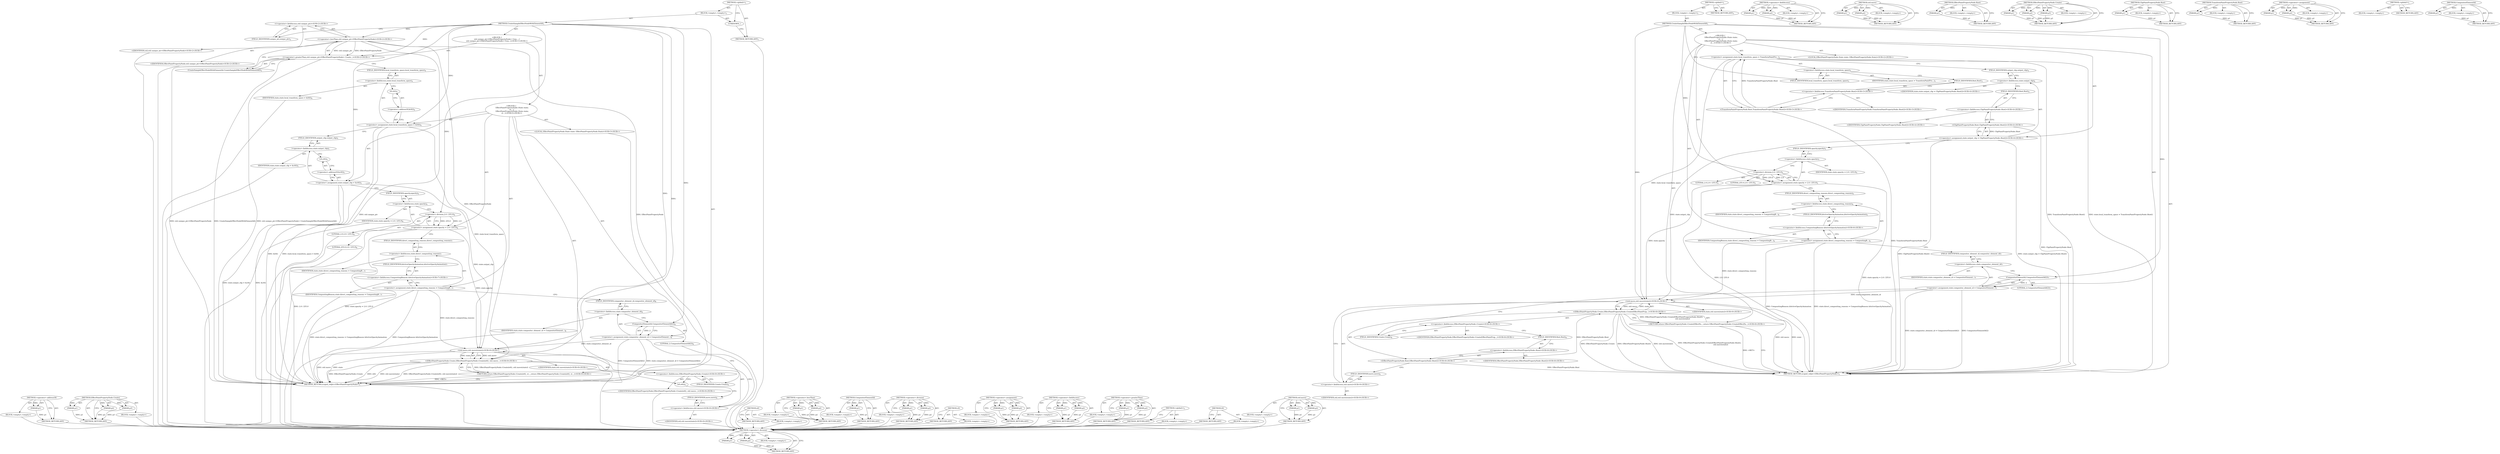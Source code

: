 digraph "std.move" {
vulnerable_106 [label=<(METHOD,&lt;operator&gt;.division)>];
vulnerable_107 [label=<(PARAM,p1)>];
vulnerable_108 [label=<(PARAM,p2)>];
vulnerable_109 [label=<(BLOCK,&lt;empty&gt;,&lt;empty&gt;)>];
vulnerable_110 [label=<(METHOD_RETURN,ANY)>];
vulnerable_6 [label=<(METHOD,&lt;global&gt;)<SUB>1</SUB>>];
vulnerable_7 [label=<(BLOCK,&lt;empty&gt;,&lt;empty&gt;)<SUB>1</SUB>>];
vulnerable_8 [label=<(METHOD,CreateSampleEffectNodeWithElementId)<SUB>1</SUB>>];
vulnerable_9 [label="<(BLOCK,{
   EffectPaintPropertyNode::State state;
  st...,{
   EffectPaintPropertyNode::State state;
  st...)<SUB>1</SUB>>"];
vulnerable_10 [label="<(LOCAL,EffectPaintPropertyNode.State state: EffectPaintPropertyNode.State)<SUB>2</SUB>>"];
vulnerable_11 [label=<(&lt;operator&gt;.assignment,state.local_transform_space = TransformPaintPro...)<SUB>3</SUB>>];
vulnerable_12 [label=<(&lt;operator&gt;.fieldAccess,state.local_transform_space)<SUB>3</SUB>>];
vulnerable_13 [label=<(IDENTIFIER,state,state.local_transform_space = TransformPaintPro...)<SUB>3</SUB>>];
vulnerable_14 [label=<(FIELD_IDENTIFIER,local_transform_space,local_transform_space)<SUB>3</SUB>>];
vulnerable_15 [label="<(TransformPaintPropertyNode.Root,TransformPaintPropertyNode::Root())<SUB>3</SUB>>"];
vulnerable_16 [label="<(&lt;operator&gt;.fieldAccess,TransformPaintPropertyNode::Root)<SUB>3</SUB>>"];
vulnerable_17 [label="<(IDENTIFIER,TransformPaintPropertyNode,TransformPaintPropertyNode::Root())<SUB>3</SUB>>"];
vulnerable_18 [label=<(FIELD_IDENTIFIER,Root,Root)<SUB>3</SUB>>];
vulnerable_19 [label="<(&lt;operator&gt;.assignment,state.output_clip = ClipPaintPropertyNode::Root())<SUB>4</SUB>>"];
vulnerable_20 [label=<(&lt;operator&gt;.fieldAccess,state.output_clip)<SUB>4</SUB>>];
vulnerable_21 [label="<(IDENTIFIER,state,state.output_clip = ClipPaintPropertyNode::Root())<SUB>4</SUB>>"];
vulnerable_22 [label=<(FIELD_IDENTIFIER,output_clip,output_clip)<SUB>4</SUB>>];
vulnerable_23 [label="<(ClipPaintPropertyNode.Root,ClipPaintPropertyNode::Root())<SUB>4</SUB>>"];
vulnerable_24 [label="<(&lt;operator&gt;.fieldAccess,ClipPaintPropertyNode::Root)<SUB>4</SUB>>"];
vulnerable_25 [label="<(IDENTIFIER,ClipPaintPropertyNode,ClipPaintPropertyNode::Root())<SUB>4</SUB>>"];
vulnerable_26 [label=<(FIELD_IDENTIFIER,Root,Root)<SUB>4</SUB>>];
vulnerable_27 [label=<(&lt;operator&gt;.assignment,state.opacity = 2.0 / 255.0)<SUB>5</SUB>>];
vulnerable_28 [label=<(&lt;operator&gt;.fieldAccess,state.opacity)<SUB>5</SUB>>];
vulnerable_29 [label=<(IDENTIFIER,state,state.opacity = 2.0 / 255.0)<SUB>5</SUB>>];
vulnerable_30 [label=<(FIELD_IDENTIFIER,opacity,opacity)<SUB>5</SUB>>];
vulnerable_31 [label=<(&lt;operator&gt;.division,2.0 / 255.0)<SUB>5</SUB>>];
vulnerable_32 [label=<(LITERAL,2.0,2.0 / 255.0)<SUB>5</SUB>>];
vulnerable_33 [label=<(LITERAL,255.0,2.0 / 255.0)<SUB>5</SUB>>];
vulnerable_34 [label=<(&lt;operator&gt;.assignment,state.direct_compositing_reasons = CompositingR...)<SUB>6</SUB>>];
vulnerable_35 [label=<(&lt;operator&gt;.fieldAccess,state.direct_compositing_reasons)<SUB>6</SUB>>];
vulnerable_36 [label=<(IDENTIFIER,state,state.direct_compositing_reasons = CompositingR...)<SUB>6</SUB>>];
vulnerable_37 [label=<(FIELD_IDENTIFIER,direct_compositing_reasons,direct_compositing_reasons)<SUB>6</SUB>>];
vulnerable_38 [label="<(&lt;operator&gt;.fieldAccess,CompositingReason::kActiveOpacityAnimation)<SUB>6</SUB>>"];
vulnerable_39 [label=<(IDENTIFIER,CompositingReason,state.direct_compositing_reasons = CompositingR...)<SUB>6</SUB>>];
vulnerable_40 [label=<(FIELD_IDENTIFIER,kActiveOpacityAnimation,kActiveOpacityAnimation)<SUB>6</SUB>>];
vulnerable_41 [label=<(&lt;operator&gt;.assignment,state.compositor_element_id = CompositorElement...)<SUB>7</SUB>>];
vulnerable_42 [label=<(&lt;operator&gt;.fieldAccess,state.compositor_element_id)<SUB>7</SUB>>];
vulnerable_43 [label=<(IDENTIFIER,state,state.compositor_element_id = CompositorElement...)<SUB>7</SUB>>];
vulnerable_44 [label=<(FIELD_IDENTIFIER,compositor_element_id,compositor_element_id)<SUB>7</SUB>>];
vulnerable_45 [label=<(CompositorElementId,CompositorElementId(2))<SUB>7</SUB>>];
vulnerable_46 [label=<(LITERAL,2,CompositorElementId(2))<SUB>7</SUB>>];
vulnerable_47 [label="<(RETURN,return EffectPaintPropertyNode::Create(EffectPa...,return EffectPaintPropertyNode::Create(EffectPa...)<SUB>8</SUB>>"];
vulnerable_48 [label="<(EffectPaintPropertyNode.Create,EffectPaintPropertyNode::Create(EffectPaintProp...)<SUB>8</SUB>>"];
vulnerable_49 [label="<(&lt;operator&gt;.fieldAccess,EffectPaintPropertyNode::Create)<SUB>8</SUB>>"];
vulnerable_50 [label="<(IDENTIFIER,EffectPaintPropertyNode,EffectPaintPropertyNode::Create(EffectPaintProp...)<SUB>8</SUB>>"];
vulnerable_51 [label=<(FIELD_IDENTIFIER,Create,Create)<SUB>8</SUB>>];
vulnerable_52 [label="<(EffectPaintPropertyNode.Root,EffectPaintPropertyNode::Root())<SUB>8</SUB>>"];
vulnerable_53 [label="<(&lt;operator&gt;.fieldAccess,EffectPaintPropertyNode::Root)<SUB>8</SUB>>"];
vulnerable_54 [label="<(IDENTIFIER,EffectPaintPropertyNode,EffectPaintPropertyNode::Root())<SUB>8</SUB>>"];
vulnerable_55 [label=<(FIELD_IDENTIFIER,Root,Root)<SUB>8</SUB>>];
vulnerable_56 [label="<(std.move,std::move(state))<SUB>9</SUB>>"];
vulnerable_57 [label="<(&lt;operator&gt;.fieldAccess,std::move)<SUB>9</SUB>>"];
vulnerable_58 [label="<(IDENTIFIER,std,std::move(state))<SUB>9</SUB>>"];
vulnerable_59 [label=<(FIELD_IDENTIFIER,move,move)<SUB>9</SUB>>];
vulnerable_60 [label="<(IDENTIFIER,state,std::move(state))<SUB>9</SUB>>"];
vulnerable_61 [label=<(METHOD_RETURN,scoped_refptr&lt;EffectPaintPropertyNode&gt;)<SUB>1</SUB>>];
vulnerable_63 [label=<(METHOD_RETURN,ANY)<SUB>1</SUB>>];
vulnerable_93 [label=<(METHOD,&lt;operator&gt;.fieldAccess)>];
vulnerable_94 [label=<(PARAM,p1)>];
vulnerable_95 [label=<(PARAM,p2)>];
vulnerable_96 [label=<(BLOCK,&lt;empty&gt;,&lt;empty&gt;)>];
vulnerable_97 [label=<(METHOD_RETURN,ANY)>];
vulnerable_125 [label=<(METHOD,std.move)>];
vulnerable_126 [label=<(PARAM,p1)>];
vulnerable_127 [label=<(PARAM,p2)>];
vulnerable_128 [label=<(BLOCK,&lt;empty&gt;,&lt;empty&gt;)>];
vulnerable_129 [label=<(METHOD_RETURN,ANY)>];
vulnerable_121 [label=<(METHOD,EffectPaintPropertyNode.Root)>];
vulnerable_122 [label=<(PARAM,p1)>];
vulnerable_123 [label=<(BLOCK,&lt;empty&gt;,&lt;empty&gt;)>];
vulnerable_124 [label=<(METHOD_RETURN,ANY)>];
vulnerable_115 [label=<(METHOD,EffectPaintPropertyNode.Create)>];
vulnerable_116 [label=<(PARAM,p1)>];
vulnerable_117 [label=<(PARAM,p2)>];
vulnerable_118 [label=<(PARAM,p3)>];
vulnerable_119 [label=<(BLOCK,&lt;empty&gt;,&lt;empty&gt;)>];
vulnerable_120 [label=<(METHOD_RETURN,ANY)>];
vulnerable_102 [label=<(METHOD,ClipPaintPropertyNode.Root)>];
vulnerable_103 [label=<(PARAM,p1)>];
vulnerable_104 [label=<(BLOCK,&lt;empty&gt;,&lt;empty&gt;)>];
vulnerable_105 [label=<(METHOD_RETURN,ANY)>];
vulnerable_98 [label=<(METHOD,TransformPaintPropertyNode.Root)>];
vulnerable_99 [label=<(PARAM,p1)>];
vulnerable_100 [label=<(BLOCK,&lt;empty&gt;,&lt;empty&gt;)>];
vulnerable_101 [label=<(METHOD_RETURN,ANY)>];
vulnerable_88 [label=<(METHOD,&lt;operator&gt;.assignment)>];
vulnerable_89 [label=<(PARAM,p1)>];
vulnerable_90 [label=<(PARAM,p2)>];
vulnerable_91 [label=<(BLOCK,&lt;empty&gt;,&lt;empty&gt;)>];
vulnerable_92 [label=<(METHOD_RETURN,ANY)>];
vulnerable_82 [label=<(METHOD,&lt;global&gt;)<SUB>1</SUB>>];
vulnerable_83 [label=<(BLOCK,&lt;empty&gt;,&lt;empty&gt;)>];
vulnerable_84 [label=<(METHOD_RETURN,ANY)>];
vulnerable_111 [label=<(METHOD,CompositorElementId)>];
vulnerable_112 [label=<(PARAM,p1)>];
vulnerable_113 [label=<(BLOCK,&lt;empty&gt;,&lt;empty&gt;)>];
vulnerable_114 [label=<(METHOD_RETURN,ANY)>];
fixed_108 [label=<(METHOD,&lt;operator&gt;.addressOf)>];
fixed_109 [label=<(PARAM,p1)>];
fixed_110 [label=<(BLOCK,&lt;empty&gt;,&lt;empty&gt;)>];
fixed_111 [label=<(METHOD_RETURN,ANY)>];
fixed_127 [label=<(METHOD,EffectPaintPropertyNode.Create)>];
fixed_128 [label=<(PARAM,p1)>];
fixed_129 [label=<(PARAM,p2)>];
fixed_130 [label=<(PARAM,p3)>];
fixed_131 [label=<(BLOCK,&lt;empty&gt;,&lt;empty&gt;)>];
fixed_132 [label=<(METHOD_RETURN,ANY)>];
fixed_6 [label=<(METHOD,&lt;global&gt;)<SUB>1</SUB>>];
fixed_7 [label=<(BLOCK,&lt;empty&gt;,&lt;empty&gt;)<SUB>1</SUB>>];
fixed_8 [label=<(METHOD,CreateSampleEffectNodeWithElementId)<SUB>1</SUB>>];
fixed_9 [label="<(BLOCK,{
std::unique_ptr&lt;EffectPaintPropertyNode&gt; Crea...,{
std::unique_ptr&lt;EffectPaintPropertyNode&gt; Crea...)<SUB>1</SUB>>"];
fixed_10 [label="<(&lt;operator&gt;.greaterThan,std::unique_ptr&lt;EffectPaintPropertyNode&gt; Create...)<SUB>2</SUB>>"];
fixed_11 [label="<(&lt;operator&gt;.lessThan,std::unique_ptr&lt;EffectPaintPropertyNode)<SUB>2</SUB>>"];
fixed_12 [label="<(&lt;operator&gt;.fieldAccess,std::unique_ptr)<SUB>2</SUB>>"];
fixed_13 [label="<(IDENTIFIER,std,std::unique_ptr&lt;EffectPaintPropertyNode)<SUB>2</SUB>>"];
fixed_14 [label=<(FIELD_IDENTIFIER,unique_ptr,unique_ptr)<SUB>2</SUB>>];
fixed_15 [label="<(IDENTIFIER,EffectPaintPropertyNode,std::unique_ptr&lt;EffectPaintPropertyNode)<SUB>2</SUB>>"];
fixed_16 [label=<(CreateSampleEffectNodeWithElementId,CreateSampleEffectNodeWithElementId())<SUB>2</SUB>>];
fixed_17 [label="<(BLOCK,{
   EffectPaintPropertyNode::State state;
  st...,{
   EffectPaintPropertyNode::State state;
  st...)<SUB>2</SUB>>"];
fixed_18 [label="<(LOCAL,EffectPaintPropertyNode.State state: EffectPaintPropertyNode.State)<SUB>3</SUB>>"];
fixed_19 [label=<(&lt;operator&gt;.assignment,state.local_transform_space = &amp;t0())<SUB>4</SUB>>];
fixed_20 [label=<(&lt;operator&gt;.fieldAccess,state.local_transform_space)<SUB>4</SUB>>];
fixed_21 [label=<(IDENTIFIER,state,state.local_transform_space = &amp;t0())<SUB>4</SUB>>];
fixed_22 [label=<(FIELD_IDENTIFIER,local_transform_space,local_transform_space)<SUB>4</SUB>>];
fixed_23 [label=<(&lt;operator&gt;.addressOf,&amp;t0())<SUB>4</SUB>>];
fixed_24 [label=<(t0,t0())<SUB>4</SUB>>];
fixed_25 [label=<(&lt;operator&gt;.assignment,state.output_clip = &amp;c0())<SUB>5</SUB>>];
fixed_26 [label=<(&lt;operator&gt;.fieldAccess,state.output_clip)<SUB>5</SUB>>];
fixed_27 [label=<(IDENTIFIER,state,state.output_clip = &amp;c0())<SUB>5</SUB>>];
fixed_28 [label=<(FIELD_IDENTIFIER,output_clip,output_clip)<SUB>5</SUB>>];
fixed_29 [label=<(&lt;operator&gt;.addressOf,&amp;c0())<SUB>5</SUB>>];
fixed_30 [label=<(c0,c0())<SUB>5</SUB>>];
fixed_31 [label=<(&lt;operator&gt;.assignment,state.opacity = 2.0 / 255.0)<SUB>6</SUB>>];
fixed_32 [label=<(&lt;operator&gt;.fieldAccess,state.opacity)<SUB>6</SUB>>];
fixed_33 [label=<(IDENTIFIER,state,state.opacity = 2.0 / 255.0)<SUB>6</SUB>>];
fixed_34 [label=<(FIELD_IDENTIFIER,opacity,opacity)<SUB>6</SUB>>];
fixed_35 [label=<(&lt;operator&gt;.division,2.0 / 255.0)<SUB>6</SUB>>];
fixed_36 [label=<(LITERAL,2.0,2.0 / 255.0)<SUB>6</SUB>>];
fixed_37 [label=<(LITERAL,255.0,2.0 / 255.0)<SUB>6</SUB>>];
fixed_38 [label=<(&lt;operator&gt;.assignment,state.direct_compositing_reasons = CompositingR...)<SUB>7</SUB>>];
fixed_39 [label=<(&lt;operator&gt;.fieldAccess,state.direct_compositing_reasons)<SUB>7</SUB>>];
fixed_40 [label=<(IDENTIFIER,state,state.direct_compositing_reasons = CompositingR...)<SUB>7</SUB>>];
fixed_41 [label=<(FIELD_IDENTIFIER,direct_compositing_reasons,direct_compositing_reasons)<SUB>7</SUB>>];
fixed_42 [label="<(&lt;operator&gt;.fieldAccess,CompositingReason::kActiveOpacityAnimation)<SUB>7</SUB>>"];
fixed_43 [label=<(IDENTIFIER,CompositingReason,state.direct_compositing_reasons = CompositingR...)<SUB>7</SUB>>];
fixed_44 [label=<(FIELD_IDENTIFIER,kActiveOpacityAnimation,kActiveOpacityAnimation)<SUB>7</SUB>>];
fixed_45 [label=<(&lt;operator&gt;.assignment,state.compositor_element_id = CompositorElement...)<SUB>8</SUB>>];
fixed_46 [label=<(&lt;operator&gt;.fieldAccess,state.compositor_element_id)<SUB>8</SUB>>];
fixed_47 [label=<(IDENTIFIER,state,state.compositor_element_id = CompositorElement...)<SUB>8</SUB>>];
fixed_48 [label=<(FIELD_IDENTIFIER,compositor_element_id,compositor_element_id)<SUB>8</SUB>>];
fixed_49 [label=<(CompositorElementId,CompositorElementId(2))<SUB>8</SUB>>];
fixed_50 [label=<(LITERAL,2,CompositorElementId(2))<SUB>8</SUB>>];
fixed_51 [label="<(RETURN,return EffectPaintPropertyNode::Create(e0(), st...,return EffectPaintPropertyNode::Create(e0(), st...)<SUB>9</SUB>>"];
fixed_52 [label="<(EffectPaintPropertyNode.Create,EffectPaintPropertyNode::Create(e0(), std::move...)<SUB>9</SUB>>"];
fixed_53 [label="<(&lt;operator&gt;.fieldAccess,EffectPaintPropertyNode::Create)<SUB>9</SUB>>"];
fixed_54 [label="<(IDENTIFIER,EffectPaintPropertyNode,EffectPaintPropertyNode::Create(e0(), std::move...)<SUB>9</SUB>>"];
fixed_55 [label=<(FIELD_IDENTIFIER,Create,Create)<SUB>9</SUB>>];
fixed_56 [label=<(e0,e0())<SUB>9</SUB>>];
fixed_57 [label="<(std.move,std::move(state))<SUB>9</SUB>>"];
fixed_58 [label="<(&lt;operator&gt;.fieldAccess,std::move)<SUB>9</SUB>>"];
fixed_59 [label="<(IDENTIFIER,std,std::move(state))<SUB>9</SUB>>"];
fixed_60 [label=<(FIELD_IDENTIFIER,move,move)<SUB>9</SUB>>];
fixed_61 [label="<(IDENTIFIER,state,std::move(state))<SUB>9</SUB>>"];
fixed_62 [label=<(METHOD_RETURN,scoped_refptr&lt;EffectPaintPropertyNode&gt;)<SUB>1</SUB>>];
fixed_64 [label=<(UNKNOWN,,)>];
fixed_65 [label=<(METHOD_RETURN,ANY)<SUB>1</SUB>>];
fixed_133 [label=<(METHOD,e0)>];
fixed_134 [label=<(BLOCK,&lt;empty&gt;,&lt;empty&gt;)>];
fixed_135 [label=<(METHOD_RETURN,ANY)>];
fixed_93 [label=<(METHOD,&lt;operator&gt;.lessThan)>];
fixed_94 [label=<(PARAM,p1)>];
fixed_95 [label=<(PARAM,p2)>];
fixed_96 [label=<(BLOCK,&lt;empty&gt;,&lt;empty&gt;)>];
fixed_97 [label=<(METHOD_RETURN,ANY)>];
fixed_123 [label=<(METHOD,CompositorElementId)>];
fixed_124 [label=<(PARAM,p1)>];
fixed_125 [label=<(BLOCK,&lt;empty&gt;,&lt;empty&gt;)>];
fixed_126 [label=<(METHOD_RETURN,ANY)>];
fixed_118 [label=<(METHOD,&lt;operator&gt;.division)>];
fixed_119 [label=<(PARAM,p1)>];
fixed_120 [label=<(PARAM,p2)>];
fixed_121 [label=<(BLOCK,&lt;empty&gt;,&lt;empty&gt;)>];
fixed_122 [label=<(METHOD_RETURN,ANY)>];
fixed_115 [label=<(METHOD,c0)>];
fixed_116 [label=<(BLOCK,&lt;empty&gt;,&lt;empty&gt;)>];
fixed_117 [label=<(METHOD_RETURN,ANY)>];
fixed_103 [label=<(METHOD,&lt;operator&gt;.assignment)>];
fixed_104 [label=<(PARAM,p1)>];
fixed_105 [label=<(PARAM,p2)>];
fixed_106 [label=<(BLOCK,&lt;empty&gt;,&lt;empty&gt;)>];
fixed_107 [label=<(METHOD_RETURN,ANY)>];
fixed_98 [label=<(METHOD,&lt;operator&gt;.fieldAccess)>];
fixed_99 [label=<(PARAM,p1)>];
fixed_100 [label=<(PARAM,p2)>];
fixed_101 [label=<(BLOCK,&lt;empty&gt;,&lt;empty&gt;)>];
fixed_102 [label=<(METHOD_RETURN,ANY)>];
fixed_88 [label=<(METHOD,&lt;operator&gt;.greaterThan)>];
fixed_89 [label=<(PARAM,p1)>];
fixed_90 [label=<(PARAM,p2)>];
fixed_91 [label=<(BLOCK,&lt;empty&gt;,&lt;empty&gt;)>];
fixed_92 [label=<(METHOD_RETURN,ANY)>];
fixed_82 [label=<(METHOD,&lt;global&gt;)<SUB>1</SUB>>];
fixed_83 [label=<(BLOCK,&lt;empty&gt;,&lt;empty&gt;)>];
fixed_84 [label=<(METHOD_RETURN,ANY)>];
fixed_112 [label=<(METHOD,t0)>];
fixed_113 [label=<(BLOCK,&lt;empty&gt;,&lt;empty&gt;)>];
fixed_114 [label=<(METHOD_RETURN,ANY)>];
fixed_136 [label=<(METHOD,std.move)>];
fixed_137 [label=<(PARAM,p1)>];
fixed_138 [label=<(PARAM,p2)>];
fixed_139 [label=<(BLOCK,&lt;empty&gt;,&lt;empty&gt;)>];
fixed_140 [label=<(METHOD_RETURN,ANY)>];
vulnerable_106 -> vulnerable_107  [key=0, label="AST: "];
vulnerable_106 -> vulnerable_107  [key=1, label="DDG: "];
vulnerable_106 -> vulnerable_109  [key=0, label="AST: "];
vulnerable_106 -> vulnerable_108  [key=0, label="AST: "];
vulnerable_106 -> vulnerable_108  [key=1, label="DDG: "];
vulnerable_106 -> vulnerable_110  [key=0, label="AST: "];
vulnerable_106 -> vulnerable_110  [key=1, label="CFG: "];
vulnerable_107 -> vulnerable_110  [key=0, label="DDG: p1"];
vulnerable_108 -> vulnerable_110  [key=0, label="DDG: p2"];
vulnerable_6 -> vulnerable_7  [key=0, label="AST: "];
vulnerable_6 -> vulnerable_63  [key=0, label="AST: "];
vulnerable_6 -> vulnerable_63  [key=1, label="CFG: "];
vulnerable_7 -> vulnerable_8  [key=0, label="AST: "];
vulnerable_8 -> vulnerable_9  [key=0, label="AST: "];
vulnerable_8 -> vulnerable_61  [key=0, label="AST: "];
vulnerable_8 -> vulnerable_14  [key=0, label="CFG: "];
vulnerable_8 -> vulnerable_31  [key=0, label="DDG: "];
vulnerable_8 -> vulnerable_45  [key=0, label="DDG: "];
vulnerable_8 -> vulnerable_56  [key=0, label="DDG: "];
vulnerable_9 -> vulnerable_10  [key=0, label="AST: "];
vulnerable_9 -> vulnerable_11  [key=0, label="AST: "];
vulnerable_9 -> vulnerable_19  [key=0, label="AST: "];
vulnerable_9 -> vulnerable_27  [key=0, label="AST: "];
vulnerable_9 -> vulnerable_34  [key=0, label="AST: "];
vulnerable_9 -> vulnerable_41  [key=0, label="AST: "];
vulnerable_9 -> vulnerable_47  [key=0, label="AST: "];
vulnerable_11 -> vulnerable_12  [key=0, label="AST: "];
vulnerable_11 -> vulnerable_15  [key=0, label="AST: "];
vulnerable_11 -> vulnerable_22  [key=0, label="CFG: "];
vulnerable_11 -> vulnerable_61  [key=0, label="DDG: TransformPaintPropertyNode::Root()"];
vulnerable_11 -> vulnerable_61  [key=1, label="DDG: state.local_transform_space = TransformPaintPropertyNode::Root()"];
vulnerable_11 -> vulnerable_56  [key=0, label="DDG: state.local_transform_space"];
vulnerable_12 -> vulnerable_13  [key=0, label="AST: "];
vulnerable_12 -> vulnerable_14  [key=0, label="AST: "];
vulnerable_12 -> vulnerable_18  [key=0, label="CFG: "];
vulnerable_14 -> vulnerable_12  [key=0, label="CFG: "];
vulnerable_15 -> vulnerable_16  [key=0, label="AST: "];
vulnerable_15 -> vulnerable_11  [key=0, label="CFG: "];
vulnerable_15 -> vulnerable_11  [key=1, label="DDG: TransformPaintPropertyNode::Root"];
vulnerable_15 -> vulnerable_61  [key=0, label="DDG: TransformPaintPropertyNode::Root"];
vulnerable_16 -> vulnerable_17  [key=0, label="AST: "];
vulnerable_16 -> vulnerable_18  [key=0, label="AST: "];
vulnerable_16 -> vulnerable_15  [key=0, label="CFG: "];
vulnerable_18 -> vulnerable_16  [key=0, label="CFG: "];
vulnerable_19 -> vulnerable_20  [key=0, label="AST: "];
vulnerable_19 -> vulnerable_23  [key=0, label="AST: "];
vulnerable_19 -> vulnerable_30  [key=0, label="CFG: "];
vulnerable_19 -> vulnerable_61  [key=0, label="DDG: ClipPaintPropertyNode::Root()"];
vulnerable_19 -> vulnerable_61  [key=1, label="DDG: state.output_clip = ClipPaintPropertyNode::Root()"];
vulnerable_19 -> vulnerable_56  [key=0, label="DDG: state.output_clip"];
vulnerable_20 -> vulnerable_21  [key=0, label="AST: "];
vulnerable_20 -> vulnerable_22  [key=0, label="AST: "];
vulnerable_20 -> vulnerable_26  [key=0, label="CFG: "];
vulnerable_22 -> vulnerable_20  [key=0, label="CFG: "];
vulnerable_23 -> vulnerable_24  [key=0, label="AST: "];
vulnerable_23 -> vulnerable_19  [key=0, label="CFG: "];
vulnerable_23 -> vulnerable_19  [key=1, label="DDG: ClipPaintPropertyNode::Root"];
vulnerable_23 -> vulnerable_61  [key=0, label="DDG: ClipPaintPropertyNode::Root"];
vulnerable_24 -> vulnerable_25  [key=0, label="AST: "];
vulnerable_24 -> vulnerable_26  [key=0, label="AST: "];
vulnerable_24 -> vulnerable_23  [key=0, label="CFG: "];
vulnerable_26 -> vulnerable_24  [key=0, label="CFG: "];
vulnerable_27 -> vulnerable_28  [key=0, label="AST: "];
vulnerable_27 -> vulnerable_31  [key=0, label="AST: "];
vulnerable_27 -> vulnerable_37  [key=0, label="CFG: "];
vulnerable_27 -> vulnerable_61  [key=0, label="DDG: 2.0 / 255.0"];
vulnerable_27 -> vulnerable_61  [key=1, label="DDG: state.opacity = 2.0 / 255.0"];
vulnerable_27 -> vulnerable_56  [key=0, label="DDG: state.opacity"];
vulnerable_28 -> vulnerable_29  [key=0, label="AST: "];
vulnerable_28 -> vulnerable_30  [key=0, label="AST: "];
vulnerable_28 -> vulnerable_31  [key=0, label="CFG: "];
vulnerable_30 -> vulnerable_28  [key=0, label="CFG: "];
vulnerable_31 -> vulnerable_32  [key=0, label="AST: "];
vulnerable_31 -> vulnerable_33  [key=0, label="AST: "];
vulnerable_31 -> vulnerable_27  [key=0, label="CFG: "];
vulnerable_31 -> vulnerable_27  [key=1, label="DDG: 2.0"];
vulnerable_31 -> vulnerable_27  [key=2, label="DDG: 255.0"];
vulnerable_34 -> vulnerable_35  [key=0, label="AST: "];
vulnerable_34 -> vulnerable_38  [key=0, label="AST: "];
vulnerable_34 -> vulnerable_44  [key=0, label="CFG: "];
vulnerable_34 -> vulnerable_61  [key=0, label="DDG: CompositingReason::kActiveOpacityAnimation"];
vulnerable_34 -> vulnerable_61  [key=1, label="DDG: state.direct_compositing_reasons = CompositingReason::kActiveOpacityAnimation"];
vulnerable_34 -> vulnerable_56  [key=0, label="DDG: state.direct_compositing_reasons"];
vulnerable_35 -> vulnerable_36  [key=0, label="AST: "];
vulnerable_35 -> vulnerable_37  [key=0, label="AST: "];
vulnerable_35 -> vulnerable_40  [key=0, label="CFG: "];
vulnerable_37 -> vulnerable_35  [key=0, label="CFG: "];
vulnerable_38 -> vulnerable_39  [key=0, label="AST: "];
vulnerable_38 -> vulnerable_40  [key=0, label="AST: "];
vulnerable_38 -> vulnerable_34  [key=0, label="CFG: "];
vulnerable_40 -> vulnerable_38  [key=0, label="CFG: "];
vulnerable_41 -> vulnerable_42  [key=0, label="AST: "];
vulnerable_41 -> vulnerable_45  [key=0, label="AST: "];
vulnerable_41 -> vulnerable_51  [key=0, label="CFG: "];
vulnerable_41 -> vulnerable_61  [key=0, label="DDG: CompositorElementId(2)"];
vulnerable_41 -> vulnerable_61  [key=1, label="DDG: state.compositor_element_id = CompositorElementId(2)"];
vulnerable_41 -> vulnerable_56  [key=0, label="DDG: state.compositor_element_id"];
vulnerable_42 -> vulnerable_43  [key=0, label="AST: "];
vulnerable_42 -> vulnerable_44  [key=0, label="AST: "];
vulnerable_42 -> vulnerable_45  [key=0, label="CFG: "];
vulnerable_44 -> vulnerable_42  [key=0, label="CFG: "];
vulnerable_45 -> vulnerable_46  [key=0, label="AST: "];
vulnerable_45 -> vulnerable_41  [key=0, label="CFG: "];
vulnerable_45 -> vulnerable_41  [key=1, label="DDG: 2"];
vulnerable_47 -> vulnerable_48  [key=0, label="AST: "];
vulnerable_47 -> vulnerable_61  [key=0, label="CFG: "];
vulnerable_47 -> vulnerable_61  [key=1, label="DDG: &lt;RET&gt;"];
vulnerable_48 -> vulnerable_49  [key=0, label="AST: "];
vulnerable_48 -> vulnerable_52  [key=0, label="AST: "];
vulnerable_48 -> vulnerable_56  [key=0, label="AST: "];
vulnerable_48 -> vulnerable_47  [key=0, label="CFG: "];
vulnerable_48 -> vulnerable_47  [key=1, label="DDG: EffectPaintPropertyNode::Create(EffectPaintPropertyNode::Root(),
                                         std::move(state))"];
vulnerable_48 -> vulnerable_61  [key=0, label="DDG: EffectPaintPropertyNode::Create"];
vulnerable_48 -> vulnerable_61  [key=1, label="DDG: EffectPaintPropertyNode::Root()"];
vulnerable_48 -> vulnerable_61  [key=2, label="DDG: std::move(state)"];
vulnerable_48 -> vulnerable_61  [key=3, label="DDG: EffectPaintPropertyNode::Create(EffectPaintPropertyNode::Root(),
                                         std::move(state))"];
vulnerable_49 -> vulnerable_50  [key=0, label="AST: "];
vulnerable_49 -> vulnerable_51  [key=0, label="AST: "];
vulnerable_49 -> vulnerable_55  [key=0, label="CFG: "];
vulnerable_51 -> vulnerable_49  [key=0, label="CFG: "];
vulnerable_52 -> vulnerable_53  [key=0, label="AST: "];
vulnerable_52 -> vulnerable_59  [key=0, label="CFG: "];
vulnerable_52 -> vulnerable_61  [key=0, label="DDG: EffectPaintPropertyNode::Root"];
vulnerable_52 -> vulnerable_48  [key=0, label="DDG: EffectPaintPropertyNode::Root"];
vulnerable_53 -> vulnerable_54  [key=0, label="AST: "];
vulnerable_53 -> vulnerable_55  [key=0, label="AST: "];
vulnerable_53 -> vulnerable_52  [key=0, label="CFG: "];
vulnerable_55 -> vulnerable_53  [key=0, label="CFG: "];
vulnerable_56 -> vulnerable_57  [key=0, label="AST: "];
vulnerable_56 -> vulnerable_60  [key=0, label="AST: "];
vulnerable_56 -> vulnerable_48  [key=0, label="CFG: "];
vulnerable_56 -> vulnerable_48  [key=1, label="DDG: std::move"];
vulnerable_56 -> vulnerable_48  [key=2, label="DDG: state"];
vulnerable_56 -> vulnerable_61  [key=0, label="DDG: std::move"];
vulnerable_56 -> vulnerable_61  [key=1, label="DDG: state"];
vulnerable_57 -> vulnerable_58  [key=0, label="AST: "];
vulnerable_57 -> vulnerable_59  [key=0, label="AST: "];
vulnerable_57 -> vulnerable_56  [key=0, label="CFG: "];
vulnerable_59 -> vulnerable_57  [key=0, label="CFG: "];
vulnerable_93 -> vulnerable_94  [key=0, label="AST: "];
vulnerable_93 -> vulnerable_94  [key=1, label="DDG: "];
vulnerable_93 -> vulnerable_96  [key=0, label="AST: "];
vulnerable_93 -> vulnerable_95  [key=0, label="AST: "];
vulnerable_93 -> vulnerable_95  [key=1, label="DDG: "];
vulnerable_93 -> vulnerable_97  [key=0, label="AST: "];
vulnerable_93 -> vulnerable_97  [key=1, label="CFG: "];
vulnerable_94 -> vulnerable_97  [key=0, label="DDG: p1"];
vulnerable_95 -> vulnerable_97  [key=0, label="DDG: p2"];
vulnerable_125 -> vulnerable_126  [key=0, label="AST: "];
vulnerable_125 -> vulnerable_126  [key=1, label="DDG: "];
vulnerable_125 -> vulnerable_128  [key=0, label="AST: "];
vulnerable_125 -> vulnerable_127  [key=0, label="AST: "];
vulnerable_125 -> vulnerable_127  [key=1, label="DDG: "];
vulnerable_125 -> vulnerable_129  [key=0, label="AST: "];
vulnerable_125 -> vulnerable_129  [key=1, label="CFG: "];
vulnerable_126 -> vulnerable_129  [key=0, label="DDG: p1"];
vulnerable_127 -> vulnerable_129  [key=0, label="DDG: p2"];
vulnerable_121 -> vulnerable_122  [key=0, label="AST: "];
vulnerable_121 -> vulnerable_122  [key=1, label="DDG: "];
vulnerable_121 -> vulnerable_123  [key=0, label="AST: "];
vulnerable_121 -> vulnerable_124  [key=0, label="AST: "];
vulnerable_121 -> vulnerable_124  [key=1, label="CFG: "];
vulnerable_122 -> vulnerable_124  [key=0, label="DDG: p1"];
vulnerable_115 -> vulnerable_116  [key=0, label="AST: "];
vulnerable_115 -> vulnerable_116  [key=1, label="DDG: "];
vulnerable_115 -> vulnerable_119  [key=0, label="AST: "];
vulnerable_115 -> vulnerable_117  [key=0, label="AST: "];
vulnerable_115 -> vulnerable_117  [key=1, label="DDG: "];
vulnerable_115 -> vulnerable_120  [key=0, label="AST: "];
vulnerable_115 -> vulnerable_120  [key=1, label="CFG: "];
vulnerable_115 -> vulnerable_118  [key=0, label="AST: "];
vulnerable_115 -> vulnerable_118  [key=1, label="DDG: "];
vulnerable_116 -> vulnerable_120  [key=0, label="DDG: p1"];
vulnerable_117 -> vulnerable_120  [key=0, label="DDG: p2"];
vulnerable_118 -> vulnerable_120  [key=0, label="DDG: p3"];
vulnerable_102 -> vulnerable_103  [key=0, label="AST: "];
vulnerable_102 -> vulnerable_103  [key=1, label="DDG: "];
vulnerable_102 -> vulnerable_104  [key=0, label="AST: "];
vulnerable_102 -> vulnerable_105  [key=0, label="AST: "];
vulnerable_102 -> vulnerable_105  [key=1, label="CFG: "];
vulnerable_103 -> vulnerable_105  [key=0, label="DDG: p1"];
vulnerable_98 -> vulnerable_99  [key=0, label="AST: "];
vulnerable_98 -> vulnerable_99  [key=1, label="DDG: "];
vulnerable_98 -> vulnerable_100  [key=0, label="AST: "];
vulnerable_98 -> vulnerable_101  [key=0, label="AST: "];
vulnerable_98 -> vulnerable_101  [key=1, label="CFG: "];
vulnerable_99 -> vulnerable_101  [key=0, label="DDG: p1"];
vulnerable_88 -> vulnerable_89  [key=0, label="AST: "];
vulnerable_88 -> vulnerable_89  [key=1, label="DDG: "];
vulnerable_88 -> vulnerable_91  [key=0, label="AST: "];
vulnerable_88 -> vulnerable_90  [key=0, label="AST: "];
vulnerable_88 -> vulnerable_90  [key=1, label="DDG: "];
vulnerable_88 -> vulnerable_92  [key=0, label="AST: "];
vulnerable_88 -> vulnerable_92  [key=1, label="CFG: "];
vulnerable_89 -> vulnerable_92  [key=0, label="DDG: p1"];
vulnerable_90 -> vulnerable_92  [key=0, label="DDG: p2"];
vulnerable_82 -> vulnerable_83  [key=0, label="AST: "];
vulnerable_82 -> vulnerable_84  [key=0, label="AST: "];
vulnerable_82 -> vulnerable_84  [key=1, label="CFG: "];
vulnerable_111 -> vulnerable_112  [key=0, label="AST: "];
vulnerable_111 -> vulnerable_112  [key=1, label="DDG: "];
vulnerable_111 -> vulnerable_113  [key=0, label="AST: "];
vulnerable_111 -> vulnerable_114  [key=0, label="AST: "];
vulnerable_111 -> vulnerable_114  [key=1, label="CFG: "];
vulnerable_112 -> vulnerable_114  [key=0, label="DDG: p1"];
fixed_108 -> fixed_109  [key=0, label="AST: "];
fixed_108 -> fixed_109  [key=1, label="DDG: "];
fixed_108 -> fixed_110  [key=0, label="AST: "];
fixed_108 -> fixed_111  [key=0, label="AST: "];
fixed_108 -> fixed_111  [key=1, label="CFG: "];
fixed_109 -> fixed_111  [key=0, label="DDG: p1"];
fixed_110 -> vulnerable_106  [key=0];
fixed_111 -> vulnerable_106  [key=0];
fixed_127 -> fixed_128  [key=0, label="AST: "];
fixed_127 -> fixed_128  [key=1, label="DDG: "];
fixed_127 -> fixed_131  [key=0, label="AST: "];
fixed_127 -> fixed_129  [key=0, label="AST: "];
fixed_127 -> fixed_129  [key=1, label="DDG: "];
fixed_127 -> fixed_132  [key=0, label="AST: "];
fixed_127 -> fixed_132  [key=1, label="CFG: "];
fixed_127 -> fixed_130  [key=0, label="AST: "];
fixed_127 -> fixed_130  [key=1, label="DDG: "];
fixed_128 -> fixed_132  [key=0, label="DDG: p1"];
fixed_129 -> fixed_132  [key=0, label="DDG: p2"];
fixed_130 -> fixed_132  [key=0, label="DDG: p3"];
fixed_131 -> vulnerable_106  [key=0];
fixed_132 -> vulnerable_106  [key=0];
fixed_6 -> fixed_7  [key=0, label="AST: "];
fixed_6 -> fixed_65  [key=0, label="AST: "];
fixed_6 -> fixed_64  [key=0, label="CFG: "];
fixed_7 -> fixed_8  [key=0, label="AST: "];
fixed_7 -> fixed_64  [key=0, label="AST: "];
fixed_8 -> fixed_9  [key=0, label="AST: "];
fixed_8 -> fixed_62  [key=0, label="AST: "];
fixed_8 -> fixed_14  [key=0, label="CFG: "];
fixed_8 -> fixed_10  [key=0, label="DDG: "];
fixed_8 -> fixed_19  [key=0, label="DDG: "];
fixed_8 -> fixed_25  [key=0, label="DDG: "];
fixed_8 -> fixed_11  [key=0, label="DDG: "];
fixed_8 -> fixed_35  [key=0, label="DDG: "];
fixed_8 -> fixed_49  [key=0, label="DDG: "];
fixed_8 -> fixed_52  [key=0, label="DDG: "];
fixed_8 -> fixed_57  [key=0, label="DDG: "];
fixed_9 -> fixed_10  [key=0, label="AST: "];
fixed_9 -> fixed_17  [key=0, label="AST: "];
fixed_10 -> fixed_11  [key=0, label="AST: "];
fixed_10 -> fixed_16  [key=0, label="AST: "];
fixed_10 -> fixed_22  [key=0, label="CFG: "];
fixed_10 -> fixed_62  [key=0, label="DDG: std::unique_ptr&lt;EffectPaintPropertyNode"];
fixed_10 -> fixed_62  [key=1, label="DDG: CreateSampleEffectNodeWithElementId()"];
fixed_10 -> fixed_62  [key=2, label="DDG: std::unique_ptr&lt;EffectPaintPropertyNode&gt; CreateSampleEffectNodeWithElementId()"];
fixed_11 -> fixed_12  [key=0, label="AST: "];
fixed_11 -> fixed_15  [key=0, label="AST: "];
fixed_11 -> fixed_16  [key=0, label="CFG: "];
fixed_11 -> fixed_62  [key=0, label="DDG: std::unique_ptr"];
fixed_11 -> fixed_62  [key=1, label="DDG: EffectPaintPropertyNode"];
fixed_11 -> fixed_10  [key=0, label="DDG: std::unique_ptr"];
fixed_11 -> fixed_10  [key=1, label="DDG: EffectPaintPropertyNode"];
fixed_11 -> fixed_52  [key=0, label="DDG: EffectPaintPropertyNode"];
fixed_12 -> fixed_13  [key=0, label="AST: "];
fixed_12 -> fixed_14  [key=0, label="AST: "];
fixed_12 -> fixed_11  [key=0, label="CFG: "];
fixed_13 -> vulnerable_106  [key=0];
fixed_14 -> fixed_12  [key=0, label="CFG: "];
fixed_15 -> vulnerable_106  [key=0];
fixed_16 -> fixed_10  [key=0, label="CFG: "];
fixed_17 -> fixed_18  [key=0, label="AST: "];
fixed_17 -> fixed_19  [key=0, label="AST: "];
fixed_17 -> fixed_25  [key=0, label="AST: "];
fixed_17 -> fixed_31  [key=0, label="AST: "];
fixed_17 -> fixed_38  [key=0, label="AST: "];
fixed_17 -> fixed_45  [key=0, label="AST: "];
fixed_17 -> fixed_51  [key=0, label="AST: "];
fixed_18 -> vulnerable_106  [key=0];
fixed_19 -> fixed_20  [key=0, label="AST: "];
fixed_19 -> fixed_23  [key=0, label="AST: "];
fixed_19 -> fixed_28  [key=0, label="CFG: "];
fixed_19 -> fixed_62  [key=0, label="DDG: &amp;t0()"];
fixed_19 -> fixed_62  [key=1, label="DDG: state.local_transform_space = &amp;t0()"];
fixed_19 -> fixed_57  [key=0, label="DDG: state.local_transform_space"];
fixed_20 -> fixed_21  [key=0, label="AST: "];
fixed_20 -> fixed_22  [key=0, label="AST: "];
fixed_20 -> fixed_24  [key=0, label="CFG: "];
fixed_21 -> vulnerable_106  [key=0];
fixed_22 -> fixed_20  [key=0, label="CFG: "];
fixed_23 -> fixed_24  [key=0, label="AST: "];
fixed_23 -> fixed_19  [key=0, label="CFG: "];
fixed_24 -> fixed_23  [key=0, label="CFG: "];
fixed_25 -> fixed_26  [key=0, label="AST: "];
fixed_25 -> fixed_29  [key=0, label="AST: "];
fixed_25 -> fixed_34  [key=0, label="CFG: "];
fixed_25 -> fixed_62  [key=0, label="DDG: &amp;c0()"];
fixed_25 -> fixed_62  [key=1, label="DDG: state.output_clip = &amp;c0()"];
fixed_25 -> fixed_57  [key=0, label="DDG: state.output_clip"];
fixed_26 -> fixed_27  [key=0, label="AST: "];
fixed_26 -> fixed_28  [key=0, label="AST: "];
fixed_26 -> fixed_30  [key=0, label="CFG: "];
fixed_27 -> vulnerable_106  [key=0];
fixed_28 -> fixed_26  [key=0, label="CFG: "];
fixed_29 -> fixed_30  [key=0, label="AST: "];
fixed_29 -> fixed_25  [key=0, label="CFG: "];
fixed_30 -> fixed_29  [key=0, label="CFG: "];
fixed_31 -> fixed_32  [key=0, label="AST: "];
fixed_31 -> fixed_35  [key=0, label="AST: "];
fixed_31 -> fixed_41  [key=0, label="CFG: "];
fixed_31 -> fixed_62  [key=0, label="DDG: 2.0 / 255.0"];
fixed_31 -> fixed_62  [key=1, label="DDG: state.opacity = 2.0 / 255.0"];
fixed_31 -> fixed_57  [key=0, label="DDG: state.opacity"];
fixed_32 -> fixed_33  [key=0, label="AST: "];
fixed_32 -> fixed_34  [key=0, label="AST: "];
fixed_32 -> fixed_35  [key=0, label="CFG: "];
fixed_33 -> vulnerable_106  [key=0];
fixed_34 -> fixed_32  [key=0, label="CFG: "];
fixed_35 -> fixed_36  [key=0, label="AST: "];
fixed_35 -> fixed_37  [key=0, label="AST: "];
fixed_35 -> fixed_31  [key=0, label="CFG: "];
fixed_35 -> fixed_31  [key=1, label="DDG: 2.0"];
fixed_35 -> fixed_31  [key=2, label="DDG: 255.0"];
fixed_36 -> vulnerable_106  [key=0];
fixed_37 -> vulnerable_106  [key=0];
fixed_38 -> fixed_39  [key=0, label="AST: "];
fixed_38 -> fixed_42  [key=0, label="AST: "];
fixed_38 -> fixed_48  [key=0, label="CFG: "];
fixed_38 -> fixed_62  [key=0, label="DDG: CompositingReason::kActiveOpacityAnimation"];
fixed_38 -> fixed_62  [key=1, label="DDG: state.direct_compositing_reasons = CompositingReason::kActiveOpacityAnimation"];
fixed_38 -> fixed_57  [key=0, label="DDG: state.direct_compositing_reasons"];
fixed_39 -> fixed_40  [key=0, label="AST: "];
fixed_39 -> fixed_41  [key=0, label="AST: "];
fixed_39 -> fixed_44  [key=0, label="CFG: "];
fixed_40 -> vulnerable_106  [key=0];
fixed_41 -> fixed_39  [key=0, label="CFG: "];
fixed_42 -> fixed_43  [key=0, label="AST: "];
fixed_42 -> fixed_44  [key=0, label="AST: "];
fixed_42 -> fixed_38  [key=0, label="CFG: "];
fixed_43 -> vulnerable_106  [key=0];
fixed_44 -> fixed_42  [key=0, label="CFG: "];
fixed_45 -> fixed_46  [key=0, label="AST: "];
fixed_45 -> fixed_49  [key=0, label="AST: "];
fixed_45 -> fixed_55  [key=0, label="CFG: "];
fixed_45 -> fixed_62  [key=0, label="DDG: CompositorElementId(2)"];
fixed_45 -> fixed_62  [key=1, label="DDG: state.compositor_element_id = CompositorElementId(2)"];
fixed_45 -> fixed_57  [key=0, label="DDG: state.compositor_element_id"];
fixed_46 -> fixed_47  [key=0, label="AST: "];
fixed_46 -> fixed_48  [key=0, label="AST: "];
fixed_46 -> fixed_49  [key=0, label="CFG: "];
fixed_47 -> vulnerable_106  [key=0];
fixed_48 -> fixed_46  [key=0, label="CFG: "];
fixed_49 -> fixed_50  [key=0, label="AST: "];
fixed_49 -> fixed_45  [key=0, label="CFG: "];
fixed_49 -> fixed_45  [key=1, label="DDG: 2"];
fixed_50 -> vulnerable_106  [key=0];
fixed_51 -> fixed_52  [key=0, label="AST: "];
fixed_51 -> fixed_62  [key=0, label="CFG: "];
fixed_51 -> fixed_62  [key=1, label="DDG: &lt;RET&gt;"];
fixed_52 -> fixed_53  [key=0, label="AST: "];
fixed_52 -> fixed_56  [key=0, label="AST: "];
fixed_52 -> fixed_57  [key=0, label="AST: "];
fixed_52 -> fixed_51  [key=0, label="CFG: "];
fixed_52 -> fixed_51  [key=1, label="DDG: EffectPaintPropertyNode::Create(e0(), std::move(state))"];
fixed_52 -> fixed_62  [key=0, label="DDG: EffectPaintPropertyNode::Create"];
fixed_52 -> fixed_62  [key=1, label="DDG: e0()"];
fixed_52 -> fixed_62  [key=2, label="DDG: std::move(state)"];
fixed_52 -> fixed_62  [key=3, label="DDG: EffectPaintPropertyNode::Create(e0(), std::move(state))"];
fixed_53 -> fixed_54  [key=0, label="AST: "];
fixed_53 -> fixed_55  [key=0, label="AST: "];
fixed_53 -> fixed_56  [key=0, label="CFG: "];
fixed_54 -> vulnerable_106  [key=0];
fixed_55 -> fixed_53  [key=0, label="CFG: "];
fixed_56 -> fixed_60  [key=0, label="CFG: "];
fixed_57 -> fixed_58  [key=0, label="AST: "];
fixed_57 -> fixed_61  [key=0, label="AST: "];
fixed_57 -> fixed_52  [key=0, label="CFG: "];
fixed_57 -> fixed_52  [key=1, label="DDG: std::move"];
fixed_57 -> fixed_52  [key=2, label="DDG: state"];
fixed_57 -> fixed_62  [key=0, label="DDG: std::move"];
fixed_57 -> fixed_62  [key=1, label="DDG: state"];
fixed_58 -> fixed_59  [key=0, label="AST: "];
fixed_58 -> fixed_60  [key=0, label="AST: "];
fixed_58 -> fixed_57  [key=0, label="CFG: "];
fixed_59 -> vulnerable_106  [key=0];
fixed_60 -> fixed_58  [key=0, label="CFG: "];
fixed_61 -> vulnerable_106  [key=0];
fixed_62 -> vulnerable_106  [key=0];
fixed_64 -> fixed_65  [key=0, label="CFG: "];
fixed_65 -> vulnerable_106  [key=0];
fixed_133 -> fixed_134  [key=0, label="AST: "];
fixed_133 -> fixed_135  [key=0, label="AST: "];
fixed_133 -> fixed_135  [key=1, label="CFG: "];
fixed_134 -> vulnerable_106  [key=0];
fixed_135 -> vulnerable_106  [key=0];
fixed_93 -> fixed_94  [key=0, label="AST: "];
fixed_93 -> fixed_94  [key=1, label="DDG: "];
fixed_93 -> fixed_96  [key=0, label="AST: "];
fixed_93 -> fixed_95  [key=0, label="AST: "];
fixed_93 -> fixed_95  [key=1, label="DDG: "];
fixed_93 -> fixed_97  [key=0, label="AST: "];
fixed_93 -> fixed_97  [key=1, label="CFG: "];
fixed_94 -> fixed_97  [key=0, label="DDG: p1"];
fixed_95 -> fixed_97  [key=0, label="DDG: p2"];
fixed_96 -> vulnerable_106  [key=0];
fixed_97 -> vulnerable_106  [key=0];
fixed_123 -> fixed_124  [key=0, label="AST: "];
fixed_123 -> fixed_124  [key=1, label="DDG: "];
fixed_123 -> fixed_125  [key=0, label="AST: "];
fixed_123 -> fixed_126  [key=0, label="AST: "];
fixed_123 -> fixed_126  [key=1, label="CFG: "];
fixed_124 -> fixed_126  [key=0, label="DDG: p1"];
fixed_125 -> vulnerable_106  [key=0];
fixed_126 -> vulnerable_106  [key=0];
fixed_118 -> fixed_119  [key=0, label="AST: "];
fixed_118 -> fixed_119  [key=1, label="DDG: "];
fixed_118 -> fixed_121  [key=0, label="AST: "];
fixed_118 -> fixed_120  [key=0, label="AST: "];
fixed_118 -> fixed_120  [key=1, label="DDG: "];
fixed_118 -> fixed_122  [key=0, label="AST: "];
fixed_118 -> fixed_122  [key=1, label="CFG: "];
fixed_119 -> fixed_122  [key=0, label="DDG: p1"];
fixed_120 -> fixed_122  [key=0, label="DDG: p2"];
fixed_121 -> vulnerable_106  [key=0];
fixed_122 -> vulnerable_106  [key=0];
fixed_115 -> fixed_116  [key=0, label="AST: "];
fixed_115 -> fixed_117  [key=0, label="AST: "];
fixed_115 -> fixed_117  [key=1, label="CFG: "];
fixed_116 -> vulnerable_106  [key=0];
fixed_117 -> vulnerable_106  [key=0];
fixed_103 -> fixed_104  [key=0, label="AST: "];
fixed_103 -> fixed_104  [key=1, label="DDG: "];
fixed_103 -> fixed_106  [key=0, label="AST: "];
fixed_103 -> fixed_105  [key=0, label="AST: "];
fixed_103 -> fixed_105  [key=1, label="DDG: "];
fixed_103 -> fixed_107  [key=0, label="AST: "];
fixed_103 -> fixed_107  [key=1, label="CFG: "];
fixed_104 -> fixed_107  [key=0, label="DDG: p1"];
fixed_105 -> fixed_107  [key=0, label="DDG: p2"];
fixed_106 -> vulnerable_106  [key=0];
fixed_107 -> vulnerable_106  [key=0];
fixed_98 -> fixed_99  [key=0, label="AST: "];
fixed_98 -> fixed_99  [key=1, label="DDG: "];
fixed_98 -> fixed_101  [key=0, label="AST: "];
fixed_98 -> fixed_100  [key=0, label="AST: "];
fixed_98 -> fixed_100  [key=1, label="DDG: "];
fixed_98 -> fixed_102  [key=0, label="AST: "];
fixed_98 -> fixed_102  [key=1, label="CFG: "];
fixed_99 -> fixed_102  [key=0, label="DDG: p1"];
fixed_100 -> fixed_102  [key=0, label="DDG: p2"];
fixed_101 -> vulnerable_106  [key=0];
fixed_102 -> vulnerable_106  [key=0];
fixed_88 -> fixed_89  [key=0, label="AST: "];
fixed_88 -> fixed_89  [key=1, label="DDG: "];
fixed_88 -> fixed_91  [key=0, label="AST: "];
fixed_88 -> fixed_90  [key=0, label="AST: "];
fixed_88 -> fixed_90  [key=1, label="DDG: "];
fixed_88 -> fixed_92  [key=0, label="AST: "];
fixed_88 -> fixed_92  [key=1, label="CFG: "];
fixed_89 -> fixed_92  [key=0, label="DDG: p1"];
fixed_90 -> fixed_92  [key=0, label="DDG: p2"];
fixed_91 -> vulnerable_106  [key=0];
fixed_92 -> vulnerable_106  [key=0];
fixed_82 -> fixed_83  [key=0, label="AST: "];
fixed_82 -> fixed_84  [key=0, label="AST: "];
fixed_82 -> fixed_84  [key=1, label="CFG: "];
fixed_83 -> vulnerable_106  [key=0];
fixed_84 -> vulnerable_106  [key=0];
fixed_112 -> fixed_113  [key=0, label="AST: "];
fixed_112 -> fixed_114  [key=0, label="AST: "];
fixed_112 -> fixed_114  [key=1, label="CFG: "];
fixed_113 -> vulnerable_106  [key=0];
fixed_114 -> vulnerable_106  [key=0];
fixed_136 -> fixed_137  [key=0, label="AST: "];
fixed_136 -> fixed_137  [key=1, label="DDG: "];
fixed_136 -> fixed_139  [key=0, label="AST: "];
fixed_136 -> fixed_138  [key=0, label="AST: "];
fixed_136 -> fixed_138  [key=1, label="DDG: "];
fixed_136 -> fixed_140  [key=0, label="AST: "];
fixed_136 -> fixed_140  [key=1, label="CFG: "];
fixed_137 -> fixed_140  [key=0, label="DDG: p1"];
fixed_138 -> fixed_140  [key=0, label="DDG: p2"];
fixed_139 -> vulnerable_106  [key=0];
fixed_140 -> vulnerable_106  [key=0];
}
